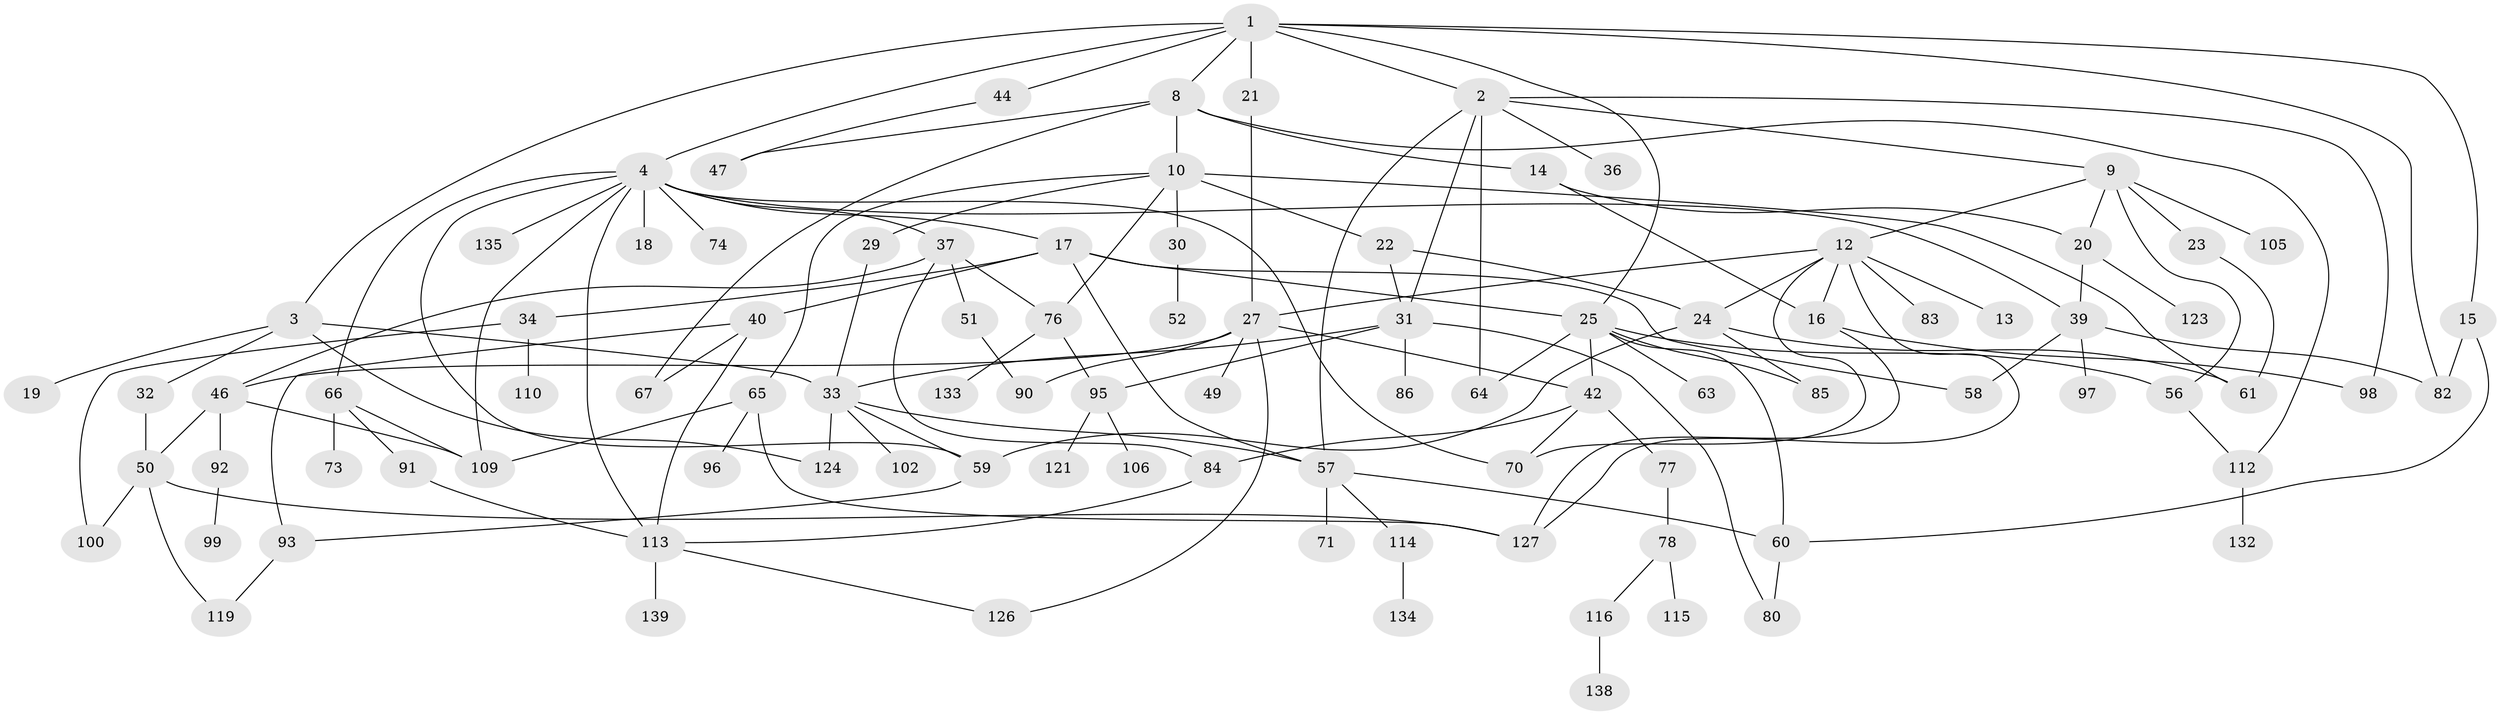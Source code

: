 // Generated by graph-tools (version 1.1) at 2025/23/03/03/25 07:23:30]
// undirected, 96 vertices, 146 edges
graph export_dot {
graph [start="1"]
  node [color=gray90,style=filled];
  1 [super="+6"];
  2 [super="+7"];
  3 [super="+5"];
  4 [super="+11"];
  8 [super="+41"];
  9 [super="+87"];
  10 [super="+26"];
  12 [super="+28"];
  13;
  14 [super="+55"];
  15 [super="+117"];
  16 [super="+107"];
  17 [super="+35"];
  18;
  19;
  20 [super="+89"];
  21;
  22 [super="+54"];
  23;
  24;
  25 [super="+43"];
  27 [super="+72"];
  29;
  30;
  31 [super="+53"];
  32 [super="+38"];
  33 [super="+45"];
  34 [super="+120"];
  36;
  37 [super="+94"];
  39 [super="+48"];
  40;
  42 [super="+68"];
  44;
  46 [super="+88"];
  47 [super="+131"];
  49;
  50 [super="+69"];
  51;
  52;
  56;
  57 [super="+103"];
  58;
  59 [super="+111"];
  60 [super="+75"];
  61 [super="+62"];
  63;
  64;
  65 [super="+81"];
  66;
  67;
  70 [super="+129"];
  71;
  73 [super="+104"];
  74;
  76;
  77 [super="+101"];
  78 [super="+79"];
  80;
  82 [super="+137"];
  83;
  84;
  85;
  86;
  90 [super="+108"];
  91 [super="+128"];
  92 [super="+118"];
  93;
  95 [super="+130"];
  96;
  97 [super="+136"];
  98;
  99;
  100;
  102;
  105;
  106;
  109 [super="+122"];
  110;
  112;
  113 [super="+125"];
  114;
  115;
  116;
  119;
  121;
  123;
  124;
  126;
  127;
  132;
  133;
  134;
  135;
  138;
  139;
  1 -- 2;
  1 -- 3;
  1 -- 4;
  1 -- 8;
  1 -- 25;
  1 -- 44;
  1 -- 21;
  1 -- 15;
  1 -- 82;
  2 -- 9;
  2 -- 36;
  2 -- 98;
  2 -- 64;
  2 -- 31;
  2 -- 57;
  3 -- 32;
  3 -- 33;
  3 -- 19;
  3 -- 124;
  4 -- 18;
  4 -- 70;
  4 -- 113;
  4 -- 66;
  4 -- 37;
  4 -- 39;
  4 -- 135;
  4 -- 74;
  4 -- 109;
  4 -- 17;
  4 -- 59;
  8 -- 10;
  8 -- 14;
  8 -- 67;
  8 -- 112;
  8 -- 47;
  9 -- 12;
  9 -- 23;
  9 -- 56;
  9 -- 105;
  9 -- 20;
  10 -- 22;
  10 -- 30;
  10 -- 65;
  10 -- 29;
  10 -- 76;
  10 -- 61;
  12 -- 13;
  12 -- 16;
  12 -- 24;
  12 -- 83;
  12 -- 27;
  12 -- 127;
  12 -- 70;
  14 -- 20;
  14 -- 16;
  15 -- 60;
  15 -- 82;
  16 -- 127;
  16 -- 98;
  17 -- 34;
  17 -- 58;
  17 -- 25 [weight=2];
  17 -- 40;
  17 -- 57;
  20 -- 123;
  20 -- 39;
  21 -- 27;
  22 -- 24;
  22 -- 31;
  23 -- 61;
  24 -- 59;
  24 -- 61;
  24 -- 85;
  25 -- 85;
  25 -- 64;
  25 -- 56;
  25 -- 42;
  25 -- 63;
  25 -- 60;
  27 -- 42;
  27 -- 46;
  27 -- 49;
  27 -- 126;
  27 -- 90;
  29 -- 33;
  30 -- 52;
  31 -- 86;
  31 -- 33;
  31 -- 80;
  31 -- 95;
  32 -- 50;
  33 -- 102;
  33 -- 124;
  33 -- 59;
  33 -- 57;
  34 -- 110;
  34 -- 100;
  37 -- 51;
  37 -- 84;
  37 -- 76;
  37 -- 46;
  39 -- 58;
  39 -- 97 [weight=2];
  39 -- 82;
  40 -- 93;
  40 -- 67;
  40 -- 113;
  42 -- 77;
  42 -- 84;
  42 -- 70;
  44 -- 47;
  46 -- 50;
  46 -- 92;
  46 -- 109;
  50 -- 100;
  50 -- 119;
  50 -- 127;
  51 -- 90;
  56 -- 112;
  57 -- 71;
  57 -- 114;
  57 -- 60;
  59 -- 93;
  60 -- 80;
  65 -- 109;
  65 -- 96;
  65 -- 127;
  66 -- 73;
  66 -- 91;
  66 -- 109;
  76 -- 95;
  76 -- 133;
  77 -- 78;
  78 -- 115;
  78 -- 116;
  84 -- 113;
  91 -- 113;
  92 -- 99;
  93 -- 119;
  95 -- 106;
  95 -- 121;
  112 -- 132;
  113 -- 139;
  113 -- 126;
  114 -- 134;
  116 -- 138;
}
